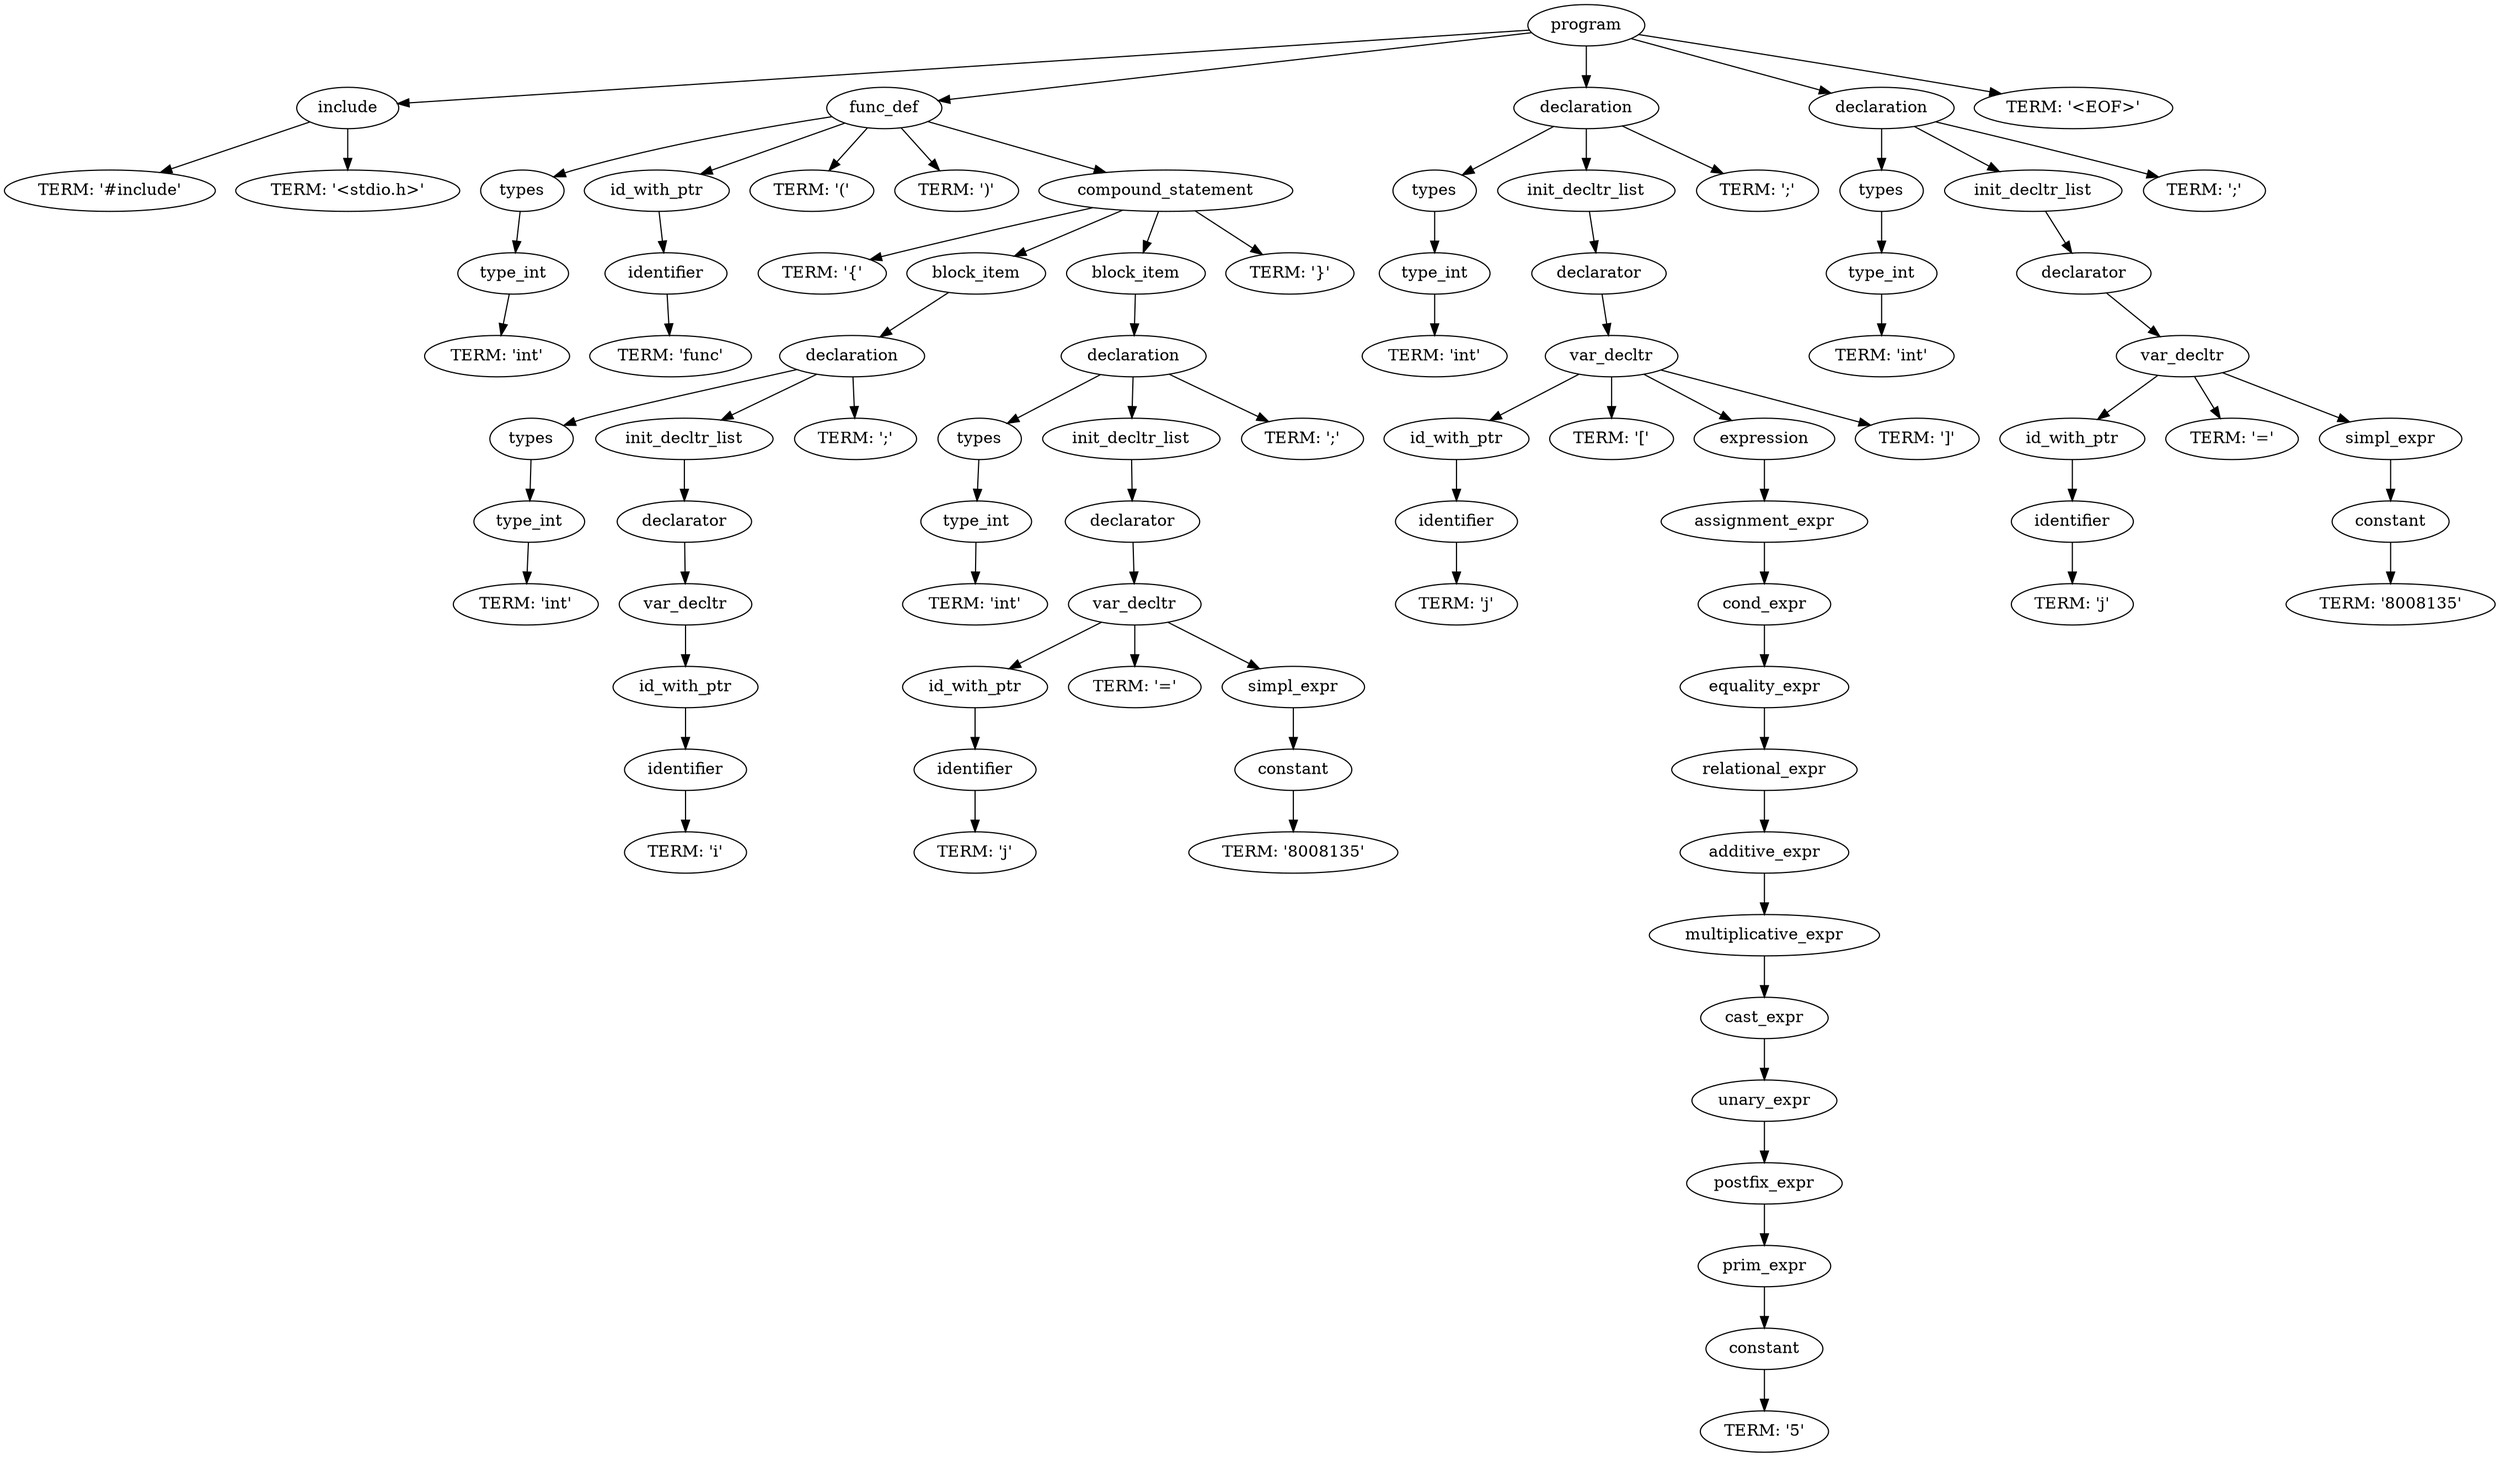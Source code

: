 digraph G {
	0 [label="program"];
	0 -> 1;
	1 [label="include"];
	1 -> 2;
	2 [label="TERM: '#include'"];
	1 -> 3;
	3 [label="TERM: '<stdio.h>'"];
	0 -> 4;
	4 [label="func_def"];
	4 -> 5;
	5 [label="types"];
	5 -> 6;
	6 [label="type_int"];
	6 -> 7;
	7 [label="TERM: 'int'"];
	4 -> 8;
	8 [label="id_with_ptr"];
	8 -> 9;
	9 [label="identifier"];
	9 -> 10;
	10 [label="TERM: 'func'"];
	4 -> 11;
	11 [label="TERM: '('"];
	4 -> 12;
	12 [label="TERM: ')'"];
	4 -> 13;
	13 [label="compound_statement"];
	13 -> 14;
	14 [label="TERM: '{'"];
	13 -> 15;
	15 [label="block_item"];
	15 -> 16;
	16 [label="declaration"];
	16 -> 17;
	17 [label="types"];
	17 -> 18;
	18 [label="type_int"];
	18 -> 19;
	19 [label="TERM: 'int'"];
	16 -> 20;
	20 [label="init_decltr_list"];
	20 -> 21;
	21 [label="declarator"];
	21 -> 22;
	22 [label="var_decltr"];
	22 -> 23;
	23 [label="id_with_ptr"];
	23 -> 24;
	24 [label="identifier"];
	24 -> 25;
	25 [label="TERM: 'i'"];
	16 -> 26;
	26 [label="TERM: ';'"];
	13 -> 27;
	27 [label="block_item"];
	27 -> 28;
	28 [label="declaration"];
	28 -> 29;
	29 [label="types"];
	29 -> 30;
	30 [label="type_int"];
	30 -> 31;
	31 [label="TERM: 'int'"];
	28 -> 32;
	32 [label="init_decltr_list"];
	32 -> 33;
	33 [label="declarator"];
	33 -> 34;
	34 [label="var_decltr"];
	34 -> 35;
	35 [label="id_with_ptr"];
	35 -> 36;
	36 [label="identifier"];
	36 -> 37;
	37 [label="TERM: 'j'"];
	34 -> 38;
	38 [label="TERM: '='"];
	34 -> 39;
	39 [label="simpl_expr"];
	39 -> 40;
	40 [label="constant"];
	40 -> 41;
	41 [label="TERM: '8008135'"];
	28 -> 42;
	42 [label="TERM: ';'"];
	13 -> 43;
	43 [label="TERM: '}'"];
	0 -> 44;
	44 [label="declaration"];
	44 -> 45;
	45 [label="types"];
	45 -> 46;
	46 [label="type_int"];
	46 -> 47;
	47 [label="TERM: 'int'"];
	44 -> 48;
	48 [label="init_decltr_list"];
	48 -> 49;
	49 [label="declarator"];
	49 -> 50;
	50 [label="var_decltr"];
	50 -> 51;
	51 [label="id_with_ptr"];
	51 -> 52;
	52 [label="identifier"];
	52 -> 53;
	53 [label="TERM: 'j'"];
	50 -> 54;
	54 [label="TERM: '['"];
	50 -> 55;
	55 [label="expression"];
	55 -> 56;
	56 [label="assignment_expr"];
	56 -> 57;
	57 [label="cond_expr"];
	57 -> 58;
	58 [label="equality_expr"];
	58 -> 59;
	59 [label="relational_expr"];
	59 -> 60;
	60 [label="additive_expr"];
	60 -> 61;
	61 [label="multiplicative_expr"];
	61 -> 62;
	62 [label="cast_expr"];
	62 -> 63;
	63 [label="unary_expr"];
	63 -> 64;
	64 [label="postfix_expr"];
	64 -> 65;
	65 [label="prim_expr"];
	65 -> 66;
	66 [label="constant"];
	66 -> 67;
	67 [label="TERM: '5'"];
	50 -> 68;
	68 [label="TERM: ']'"];
	44 -> 69;
	69 [label="TERM: ';'"];
	0 -> 70;
	70 [label="declaration"];
	70 -> 71;
	71 [label="types"];
	71 -> 72;
	72 [label="type_int"];
	72 -> 73;
	73 [label="TERM: 'int'"];
	70 -> 74;
	74 [label="init_decltr_list"];
	74 -> 75;
	75 [label="declarator"];
	75 -> 76;
	76 [label="var_decltr"];
	76 -> 77;
	77 [label="id_with_ptr"];
	77 -> 78;
	78 [label="identifier"];
	78 -> 79;
	79 [label="TERM: 'j'"];
	76 -> 80;
	80 [label="TERM: '='"];
	76 -> 81;
	81 [label="simpl_expr"];
	81 -> 82;
	82 [label="constant"];
	82 -> 83;
	83 [label="TERM: '8008135'"];
	70 -> 84;
	84 [label="TERM: ';'"];
	0 -> 85;
	85 [label="TERM: '<EOF>'"];
}

